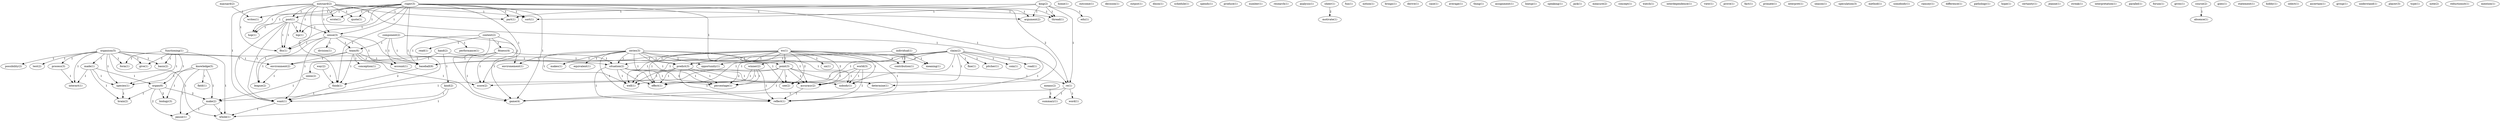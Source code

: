 digraph G {
  context [ label="context(2)" ];
  fitness [ label="fitness(4)" ];
  game [ label="game(4)" ];
  score [ label="score(2)" ];
  read [ label="read(1)" ];
  baseball [ label="baseball(9)" ];
  home [ label="home(1)" ];
  outcome [ label="outcome(1)" ];
  post [ label="post(1)" ];
  hop [ label="hop(1)" ];
  sense [ label="sense(3)" ];
  hip [ label="hip(1)" ];
  fits [ label="fits(1)" ];
  want [ label="want(1)" ];
  decision [ label="decision(1)" ];
  output [ label="output(1)" ];
  claim [ label="claim(2)" ];
  coin [ label="coin(1)" ];
  road [ label="road(1)" ];
  winner [ label="winner(2)" ];
  fine [ label="fine(1)" ];
  predict [ label="predict(3)" ];
  well [ label="well(1)" ];
  effect [ label="effect(1)" ];
  percentage [ label="percentage(1)" ];
  nobody [ label="nobody(1)" ];
  pitcher [ label="pitcher(1)" ];
  accuracy [ label="accuracy(2)" ];
  reflect [ label="reflect(1)" ];
  dixon [ label="dixon(1)" ];
  schedule [ label="schedule(1)" ];
  organism [ label="organism(5)" ];
  possibility [ label="possibility(2)" ];
  test [ label="test(2)" ];
  form [ label="form(1)" ];
  made [ label="made(1)" ];
  process [ label="process(3)" ];
  basis [ label="basis(2)" ];
  give [ label="give(1)" ];
  situation [ label="situation(2)" ];
  species [ label="species(1)" ];
  environment [ label="environment(2)" ];
  interact [ label="interact(1)" ];
  whole [ label="whole(1)" ];
  spends [ label="spends(1)" ];
  produce [ label="produce(1)" ];
  number [ label="number(1)" ];
  research [ label="research(1)" ];
  analysis [ label="analysis(1)" ];
  sheer [ label="sheer(1)" ];
  motivate [ label="motivate(1)" ];
  fun [ label="fun(1)" ];
  notion [ label="notion(1)" ];
  brings [ label="brings(1)" ];
  derive [ label="derive(1)" ];
  case [ label="case(1)" ];
  average [ label="average(1)" ];
  thing [ label="thing(1)" ];
  functioning [ label="functioning(1)" ];
  organ [ label="organ(6)" ];
  assignment [ label="assignment(1)" ];
  lineup [ label="lineup(1)" ];
  speaking [ label="speaking(1)" ];
  jack [ label="jack(1)" ];
  measure [ label="measure(2)" ];
  concept [ label="concept(1)" ];
  watch [ label="watch(1)" ];
  interdependence [ label="interdependence(1)" ];
  component [ label="component(2)" ];
  performance [ label="performance(1)" ];
  environement [ label="environement(1)" ];
  team [ label="team(6)" ];
  account [ label="account(1)" ];
  series [ label="series(3)" ];
  makes [ label="makes(1)" ];
  equivalent [ label="equivalent(1)" ];
  opportunity [ label="opportunity(1)" ];
  see [ label="see(2)" ];
  meynard [ label="meynard(2)" ];
  quote [ label="quote(1)" ];
  thread [ label="thread(1)" ];
  post [ label="post(1)" ];
  part [ label="part(1)" ];
  re [ label="re(1)" ];
  sort [ label="sort(1)" ];
  wrote [ label="wrote(1)" ];
  think [ label="think(1)" ];
  argument [ label="argument(2)" ];
  view [ label="view(1)" ];
  prove [ label="prove(1)" ];
  brain [ label="brain(2)" ];
  fact [ label="fact(1)" ];
  knowledge [ label="knowledge(5)" ];
  make [ label="make(2)" ];
  pause [ label="pause(1)" ];
  field [ label="field(1)" ];
  biology [ label="biology(3)" ];
  primate [ label="primate(1)" ];
  interpret [ label="interpret(1)" ];
  individual [ label="individual(1)" ];
  meaning [ label="meaning(1)" ];
  contribution [ label="contribution(1)" ];
  roger [ label="roger(3)" ];
  point [ label="point(3)" ];
  determine [ label="determine(1)" ];
  writes [ label="writes(1)" ];
  season [ label="season(1)" ];
  ws [ label="ws(1)" ];
  un [ label="un(1)" ];
  league [ label="league(2)" ];
  division [ label="division(1)" ];
  king [ label="king(2)" ];
  edu [ label="edu(1)" ];
  speculation [ label="speculation(3)" ];
  method [ label="method(1)" ];
  means [ label="means(2)" ];
  summary [ label="summary(1)" ];
  conception [ label="conception(1)" ];
  hand [ label="hand(2)" ];
  seem [ label="seem(2)" ];
  kind [ label="kind(2)" ];
  somebody [ label="somebody(1)" ];
  ramsey [ label="ramsey(1)" ];
  difference [ label="difference(1)" ];
  pathology [ label="pathology(1)" ];
  hope [ label="hope(1)" ];
  certainty [ label="certainty(1)" ];
  jeanne [ label="jeanne(1)" ];
  streak [ label="streak(1)" ];
  interpretation [ label="interpretation(1)" ];
  parallel [ label="parallel(1)" ];
  forum [ label="forum(1)" ];
  gives [ label="gives(1)" ];
  course [ label="course(2)" ];
  absence [ label="absence(1)" ];
  goes [ label="goes(1)" ];
  word [ label="word(1)" ];
  statement [ label="statement(1)" ];
  hobby [ label="hobby(1)" ];
  select [ label="select(1)" ];
  ascertain [ label="ascertain(1)" ];
  maynard [ label="maynard(2)" ];
  world [ label="world(3)" ];
  group [ label="group(1)" ];
  way [ label="way(2)" ];
  understand [ label="understand(1)" ];
  player [ label="player(3)" ];
  type [ label="type(1)" ];
  note [ label="note(2)" ];
  reductionsit [ label="reductionsit(1)" ];
  mention [ label="mention(1)" ];
  context -> fitness [ label="1" ];
  context -> game [ label="1" ];
  context -> score [ label="1" ];
  context -> read [ label="1" ];
  context -> baseball [ label="1" ];
  post -> hop [ label="1" ];
  post -> sense [ label="1" ];
  post -> hip [ label="1" ];
  post -> fits [ label="1" ];
  post -> want [ label="1" ];
  claim -> coin [ label="1" ];
  claim -> road [ label="1" ];
  claim -> winner [ label="1" ];
  claim -> fine [ label="1" ];
  claim -> predict [ label="1" ];
  claim -> well [ label="1" ];
  claim -> effect [ label="1" ];
  claim -> percentage [ label="1" ];
  claim -> nobody [ label="1" ];
  claim -> pitcher [ label="1" ];
  claim -> accuracy [ label="1" ];
  claim -> reflect [ label="1" ];
  organism -> possibility [ label="1" ];
  organism -> test [ label="1" ];
  organism -> form [ label="1" ];
  organism -> made [ label="1" ];
  organism -> process [ label="1" ];
  organism -> basis [ label="1" ];
  organism -> give [ label="1" ];
  organism -> situation [ label="1" ];
  organism -> species [ label="1" ];
  organism -> environment [ label="1" ];
  organism -> interact [ label="1" ];
  organism -> whole [ label="1" ];
  sheer -> motivate [ label="2" ];
  functioning -> form [ label="1" ];
  functioning -> basis [ label="1" ];
  functioning -> organ [ label="1" ];
  functioning -> give [ label="1" ];
  functioning -> species [ label="1" ];
  functioning -> whole [ label="1" ];
  winner -> well [ label="1" ];
  winner -> effect [ label="1" ];
  winner -> percentage [ label="1" ];
  winner -> reflect [ label="1" ];
  fitness -> situation [ label="1" ];
  fitness -> environment [ label="1" ];
  fitness -> game [ label="1" ];
  fitness -> score [ label="1" ];
  component -> performance [ label="1" ];
  component -> environement [ label="1" ];
  component -> team [ label="1" ];
  component -> baseball [ label="1" ];
  component -> account [ label="1" ];
  series -> makes [ label="1" ];
  series -> environement [ label="1" ];
  series -> predict [ label="1" ];
  series -> situation [ label="1" ];
  series -> equivalent [ label="1" ];
  series -> opportunity [ label="1" ];
  series -> well [ label="1" ];
  series -> effect [ label="1" ];
  series -> percentage [ label="1" ];
  series -> nobody [ label="1" ];
  series -> accuracy [ label="1" ];
  series -> reflect [ label="1" ];
  series -> see [ label="1" ];
  meynard -> hop [ label="1" ];
  meynard -> sense [ label="1" ];
  meynard -> quote [ label="1" ];
  meynard -> thread [ label="1" ];
  meynard -> hip [ label="1" ];
  meynard -> post [ label="1" ];
  meynard -> part [ label="1" ];
  meynard -> re [ label="1" ];
  meynard -> sort [ label="1" ];
  meynard -> fits [ label="1" ];
  meynard -> wrote [ label="1" ];
  meynard -> think [ label="1" ];
  meynard -> argument [ label="1" ];
  meynard -> want [ label="1" ];
  made -> organ [ label="1" ];
  made -> species [ label="1" ];
  made -> interact [ label="1" ];
  made -> brain [ label="1" ];
  knowledge -> species [ label="1" ];
  knowledge -> make [ label="1" ];
  knowledge -> pause [ label="1" ];
  knowledge -> field [ label="1" ];
  knowledge -> biology [ label="1" ];
  individual -> meaning [ label="1" ];
  individual -> baseball [ label="1" ];
  individual -> contribution [ label="1" ];
  roger -> hop [ label="1" ];
  roger -> sense [ label="1" ];
  roger -> quote [ label="1" ];
  roger -> thread [ label="1" ];
  roger -> hip [ label="1" ];
  roger -> point [ label="1" ];
  roger -> post [ label="1" ];
  roger -> part [ label="1" ];
  roger -> re [ label="2" ];
  roger -> sort [ label="1" ];
  roger -> fits [ label="1" ];
  roger -> game [ label="1" ];
  roger -> score [ label="1" ];
  roger -> determine [ label="1" ];
  roger -> wrote [ label="1" ];
  roger -> writes [ label="1" ];
  roger -> think [ label="1" ];
  roger -> argument [ label="1" ];
  roger -> want [ label="1" ];
  process -> interact [ label="1" ];
  ws -> predict [ label="2" ];
  ws -> situation [ label="1" ];
  ws -> point [ label="1" ];
  ws -> opportunity [ label="1" ];
  ws -> well [ label="1" ];
  ws -> effect [ label="1" ];
  ws -> un [ label="1" ];
  ws -> percentage [ label="1" ];
  ws -> meaning [ label="1" ];
  ws -> nobody [ label="1" ];
  ws -> baseball [ label="1" ];
  ws -> accuracy [ label="2" ];
  ws -> reflect [ label="1" ];
  ws -> see [ label="2" ];
  ws -> contribution [ label="1" ];
  sense -> team [ label="1" ];
  sense -> fits [ label="1" ];
  sense -> league [ label="1" ];
  sense -> baseball [ label="1" ];
  sense -> division [ label="1" ];
  sense -> account [ label="1" ];
  sense -> want [ label="1" ];
  king -> thread [ label="1" ];
  king -> edu [ label="1" ];
  king -> part [ label="1" ];
  king -> re [ label="1" ];
  king -> sort [ label="1" ];
  king -> argument [ label="1" ];
  means -> summary [ label="1" ];
  team -> conception [ label="1" ];
  team -> environment [ label="1" ];
  team -> game [ label="1" ];
  team -> league [ label="1" ];
  team -> baseball [ label="1" ];
  team -> account [ label="1" ];
  team -> think [ label="1" ];
  organ -> make [ label="2" ];
  organ -> pause [ label="2" ];
  organ -> brain [ label="1" ];
  organ -> biology [ label="2" ];
  hand -> predict [ label="1" ];
  hand -> seem [ label="1" ];
  hand -> kind [ label="1" ];
  predict -> well [ label="1" ];
  predict -> effect [ label="1" ];
  predict -> percentage [ label="1" ];
  predict -> accuracy [ label="2" ];
  predict -> reflect [ label="1" ];
  situation -> well [ label="1" ];
  situation -> effect [ label="1" ];
  situation -> percentage [ label="1" ];
  situation -> nobody [ label="1" ];
  situation -> accuracy [ label="1" ];
  situation -> reflect [ label="1" ];
  point -> make [ label="1" ];
  point -> re [ label="1" ];
  point -> game [ label="1" ];
  point -> score [ label="1" ];
  point -> determine [ label="1" ];
  point -> accuracy [ label="1" ];
  point -> see [ label="1" ];
  post -> fits [ label="1" ];
  post -> want [ label="1" ];
  seem -> make [ label="1" ];
  species -> brain [ label="1" ];
  environment -> league [ label="1" ];
  course -> absence [ label="1" ];
  make -> pause [ label="1" ];
  make -> whole [ label="1" ];
  re -> game [ label="1" ];
  re -> summary [ label="1" ];
  re -> word [ label="1" ];
  maynard -> writes [ label="1" ];
  world -> nobody [ label="1" ];
  world -> accuracy [ label="1" ];
  world -> reflect [ label="1" ];
  world -> see [ label="1" ];
  way -> think [ label="1" ];
  baseball -> think [ label="2" ];
  accuracy -> reflect [ label="1" ];
  think -> want [ label="1" ];
  kind -> want [ label="1" ];
  kind -> whole [ label="1" ];
  want -> whole [ label="1" ];
}
